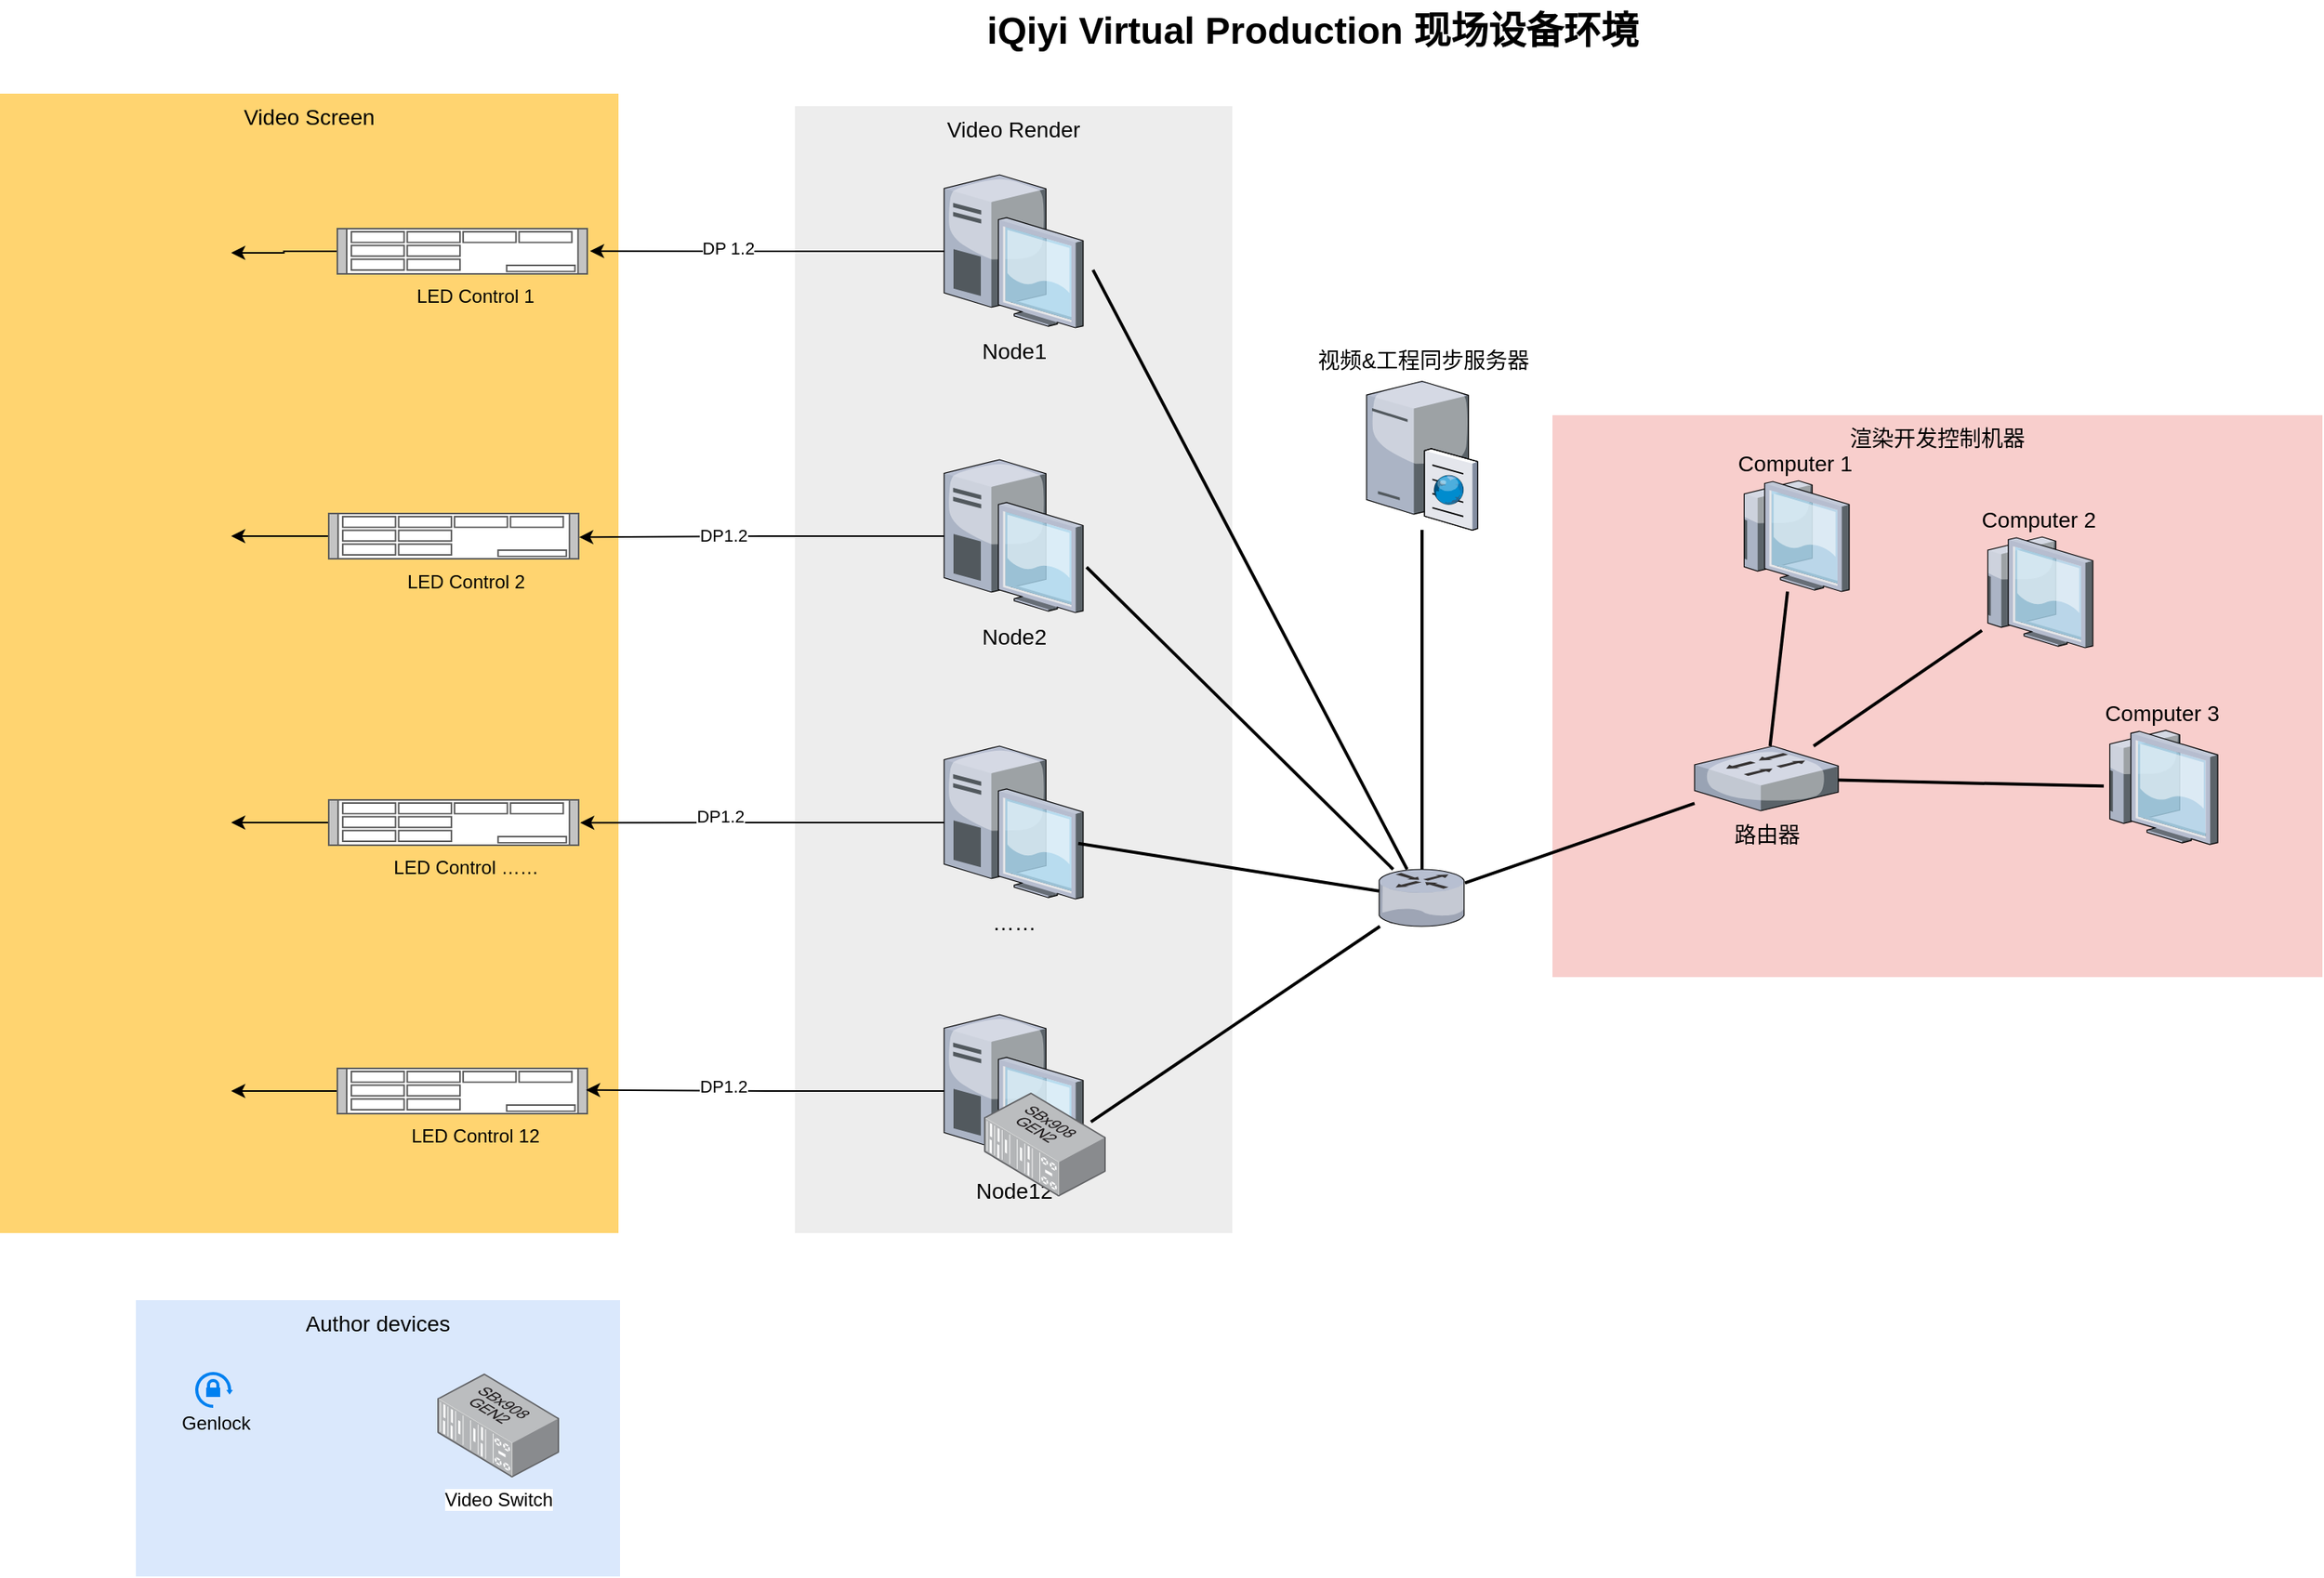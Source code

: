 <mxfile version="22.1.5" type="github">
  <diagram name="Page-1" id="e3a06f82-3646-2815-327d-82caf3d4e204">
    <mxGraphModel dx="2673" dy="1443" grid="1" gridSize="10" guides="1" tooltips="1" connect="1" arrows="1" fold="1" page="1" pageScale="1.5" pageWidth="1169" pageHeight="826" background="none" math="0" shadow="0">
      <root>
        <mxCell id="0" style=";html=1;" />
        <mxCell id="1" style=";html=1;" parent="0" />
        <mxCell id="6a7d8f32e03d9370-61" value="渲染开发控制机器" style="whiteSpace=wrap;html=1;fillColor=#f8cecc;fontSize=14;strokeColor=none;verticalAlign=top;" parent="1" vertex="1">
          <mxGeometry x="1084" y="296" width="493" height="360" as="geometry" />
        </mxCell>
        <mxCell id="6a7d8f32e03d9370-59" value="Video Render" style="whiteSpace=wrap;html=1;fillColor=#EDEDED;fontSize=14;strokeColor=none;verticalAlign=top;" parent="1" vertex="1">
          <mxGeometry x="599" y="98" width="280" height="722" as="geometry" />
        </mxCell>
        <mxCell id="6a7d8f32e03d9370-58" value="Author devices" style="whiteSpace=wrap;html=1;fillColor=#dae8fc;fontSize=14;strokeColor=none;verticalAlign=top;" parent="1" vertex="1">
          <mxGeometry x="177" y="863" width="310" height="177" as="geometry" />
        </mxCell>
        <mxCell id="6a7d8f32e03d9370-57" value="Video Screen" style="whiteSpace=wrap;html=1;fillColor=#FFD470;gradientColor=none;fontSize=14;strokeColor=none;verticalAlign=top;" parent="1" vertex="1">
          <mxGeometry x="90" y="90" width="396" height="730" as="geometry" />
        </mxCell>
        <mxCell id="6a7d8f32e03d9370-3" value="……" style="verticalLabelPosition=bottom;aspect=fixed;html=1;verticalAlign=top;strokeColor=none;shape=mxgraph.citrix.desktop;fillColor=#66B2FF;gradientColor=#0066CC;fontSize=14;" parent="1" vertex="1">
          <mxGeometry x="694.5" y="508.0" width="89" height="98" as="geometry" />
        </mxCell>
        <mxCell id="6a7d8f32e03d9370-4" value="Node2" style="verticalLabelPosition=bottom;aspect=fixed;html=1;verticalAlign=top;strokeColor=none;shape=mxgraph.citrix.desktop;fillColor=#66B2FF;gradientColor=#0066CC;fontSize=14;" parent="1" vertex="1">
          <mxGeometry x="694.5" y="324.5" width="89" height="98" as="geometry" />
        </mxCell>
        <mxCell id="6a7d8f32e03d9370-5" value="Node1" style="verticalLabelPosition=bottom;aspect=fixed;html=1;verticalAlign=top;strokeColor=none;shape=mxgraph.citrix.desktop;fillColor=#66B2FF;gradientColor=#0066CC;fontSize=14;" parent="1" vertex="1">
          <mxGeometry x="694.5" y="142.0" width="89" height="98" as="geometry" />
        </mxCell>
        <mxCell id="6a7d8f32e03d9370-51" style="edgeStyle=none;rounded=0;html=1;startSize=10;endSize=10;jettySize=auto;orthogonalLoop=1;fontSize=14;endArrow=none;endFill=0;strokeWidth=2;" parent="1" source="6a7d8f32e03d9370-13" target="6a7d8f32e03d9370-15" edge="1">
          <mxGeometry relative="1" as="geometry" />
        </mxCell>
        <mxCell id="6a7d8f32e03d9370-52" style="edgeStyle=none;rounded=0;html=1;startSize=10;endSize=10;jettySize=auto;orthogonalLoop=1;fontSize=14;endArrow=none;endFill=0;strokeWidth=2;" parent="1" source="6a7d8f32e03d9370-13" target="6a7d8f32e03d9370-26" edge="1">
          <mxGeometry relative="1" as="geometry" />
        </mxCell>
        <mxCell id="6a7d8f32e03d9370-13" value="" style="verticalLabelPosition=bottom;aspect=fixed;html=1;verticalAlign=top;strokeColor=none;shape=mxgraph.citrix.router;fillColor=#66B2FF;gradientColor=#0066CC;fontSize=14;" parent="1" vertex="1">
          <mxGeometry x="973" y="587" width="55" height="36.5" as="geometry" />
        </mxCell>
        <mxCell id="6a7d8f32e03d9370-15" value="视频&amp;amp;工程同步服务器" style="verticalLabelPosition=top;aspect=fixed;html=1;verticalAlign=bottom;strokeColor=none;shape=mxgraph.citrix.cache_server;fillColor=#66B2FF;gradientColor=#0066CC;fontSize=14;labelPosition=center;align=center;" parent="1" vertex="1">
          <mxGeometry x="965" y="272" width="71" height="97.5" as="geometry" />
        </mxCell>
        <mxCell id="6a7d8f32e03d9370-44" style="edgeStyle=none;rounded=0;html=1;startSize=10;endSize=10;jettySize=auto;orthogonalLoop=1;fontSize=14;endArrow=none;endFill=0;strokeWidth=2;exitX=1.071;exitY=0.622;exitDx=0;exitDy=0;exitPerimeter=0;" parent="1" source="6a7d8f32e03d9370-5" target="6a7d8f32e03d9370-13" edge="1">
          <mxGeometry relative="1" as="geometry">
            <mxPoint x="820.053" y="249" as="sourcePoint" />
          </mxGeometry>
        </mxCell>
        <mxCell id="6a7d8f32e03d9370-45" style="edgeStyle=none;rounded=0;html=1;startSize=10;endSize=10;jettySize=auto;orthogonalLoop=1;fontSize=14;endArrow=none;endFill=0;strokeWidth=2;exitX=1.025;exitY=0.703;exitDx=0;exitDy=0;exitPerimeter=0;" parent="1" source="6a7d8f32e03d9370-4" target="6a7d8f32e03d9370-13" edge="1">
          <mxGeometry relative="1" as="geometry">
            <mxPoint x="840" y="420" as="sourcePoint" />
          </mxGeometry>
        </mxCell>
        <mxCell id="6a7d8f32e03d9370-46" style="edgeStyle=none;rounded=0;html=1;startSize=10;endSize=10;jettySize=auto;orthogonalLoop=1;fontSize=14;endArrow=none;endFill=0;strokeWidth=2;exitX=0.965;exitY=0.637;exitDx=0;exitDy=0;exitPerimeter=0;" parent="1" source="6a7d8f32e03d9370-3" target="6a7d8f32e03d9370-13" edge="1">
          <mxGeometry relative="1" as="geometry">
            <mxPoint x="834" y="544" as="sourcePoint" />
          </mxGeometry>
        </mxCell>
        <mxCell id="6a7d8f32e03d9370-47" style="edgeStyle=none;rounded=0;html=1;startSize=10;endSize=10;jettySize=auto;orthogonalLoop=1;fontSize=14;endArrow=none;endFill=0;strokeWidth=2;exitX=1.056;exitY=0.702;exitDx=0;exitDy=0;exitPerimeter=0;" parent="1" source="PdP1-Zz2ZsPXyc-NsxAn-2" target="6a7d8f32e03d9370-13" edge="1">
          <mxGeometry relative="1" as="geometry">
            <mxPoint x="834" y="678.91" as="sourcePoint" />
          </mxGeometry>
        </mxCell>
        <mxCell id="6a7d8f32e03d9370-53" style="edgeStyle=none;rounded=0;html=1;startSize=10;endSize=10;jettySize=auto;orthogonalLoop=1;fontSize=14;endArrow=none;endFill=0;strokeWidth=2;" parent="1" source="6a7d8f32e03d9370-26" target="6a7d8f32e03d9370-29" edge="1">
          <mxGeometry relative="1" as="geometry" />
        </mxCell>
        <mxCell id="6a7d8f32e03d9370-54" style="edgeStyle=none;rounded=0;html=1;startSize=10;endSize=10;jettySize=auto;orthogonalLoop=1;fontSize=14;endArrow=none;endFill=0;strokeWidth=2;" parent="1" source="6a7d8f32e03d9370-26" target="6a7d8f32e03d9370-28" edge="1">
          <mxGeometry relative="1" as="geometry" />
        </mxCell>
        <mxCell id="6a7d8f32e03d9370-55" style="edgeStyle=none;rounded=0;html=1;startSize=10;endSize=10;jettySize=auto;orthogonalLoop=1;fontSize=14;endArrow=none;endFill=0;strokeWidth=2;" parent="1" source="6a7d8f32e03d9370-26" target="6a7d8f32e03d9370-27" edge="1">
          <mxGeometry relative="1" as="geometry" />
        </mxCell>
        <mxCell id="6a7d8f32e03d9370-26" value="路由器" style="verticalLabelPosition=bottom;aspect=fixed;html=1;verticalAlign=top;strokeColor=none;shape=mxgraph.citrix.switch;fillColor=#66B2FF;gradientColor=#0066CC;fontSize=14;" parent="1" vertex="1">
          <mxGeometry x="1175" y="508" width="92" height="41.5" as="geometry" />
        </mxCell>
        <mxCell id="6a7d8f32e03d9370-27" value="Computer 3" style="verticalLabelPosition=top;aspect=fixed;html=1;verticalAlign=bottom;strokeColor=none;shape=mxgraph.citrix.thin_client;fillColor=#66B2FF;gradientColor=#0066CC;fontSize=14;labelPosition=center;align=center;" parent="1" vertex="1">
          <mxGeometry x="1437" y="498" width="73" height="73" as="geometry" />
        </mxCell>
        <mxCell id="6a7d8f32e03d9370-28" value="Computer 2" style="verticalLabelPosition=top;aspect=fixed;html=1;verticalAlign=bottom;strokeColor=none;shape=mxgraph.citrix.thin_client;fillColor=#66B2FF;gradientColor=#0066CC;fontSize=14;labelPosition=center;align=center;" parent="1" vertex="1">
          <mxGeometry x="1359" y="374" width="71" height="71" as="geometry" />
        </mxCell>
        <mxCell id="6a7d8f32e03d9370-29" value="Computer 1" style="verticalLabelPosition=top;aspect=fixed;html=1;verticalAlign=bottom;strokeColor=none;shape=mxgraph.citrix.thin_client;fillColor=#66B2FF;gradientColor=#0066CC;fontSize=14;labelPosition=center;align=center;" parent="1" vertex="1">
          <mxGeometry x="1203" y="338" width="71" height="71" as="geometry" />
        </mxCell>
        <mxCell id="6a7d8f32e03d9370-62" value="iQiyi&amp;nbsp;Virtual&amp;nbsp;Production 现场设备环境&lt;br&gt;&lt;div style=&quot;font-size: medium; font-weight: 400; text-align: start;&quot; data-hash=&quot;ae6b22343b30d44194883fca83e75c79&quot; data-version=&quot;3.0.0&quot;&gt;&lt;/div&gt;" style="text;strokeColor=none;fillColor=none;html=1;fontSize=24;fontStyle=1;verticalAlign=middle;align=center;" parent="1" vertex="1">
          <mxGeometry x="499" y="30" width="861" height="40" as="geometry" />
        </mxCell>
        <mxCell id="PdP1-Zz2ZsPXyc-NsxAn-2" value="Node12" style="verticalLabelPosition=bottom;aspect=fixed;html=1;verticalAlign=top;strokeColor=none;shape=mxgraph.citrix.desktop;fillColor=#66B2FF;gradientColor=#0066CC;fontSize=14;" vertex="1" parent="1">
          <mxGeometry x="694.5" y="680" width="89" height="98" as="geometry" />
        </mxCell>
        <mxCell id="PdP1-Zz2ZsPXyc-NsxAn-25" style="edgeStyle=orthogonalEdgeStyle;rounded=0;orthogonalLoop=1;jettySize=auto;html=1;entryX=1;entryY=0.5;entryDx=0;entryDy=0;" edge="1" parent="1" source="PdP1-Zz2ZsPXyc-NsxAn-4" target="PdP1-Zz2ZsPXyc-NsxAn-24">
          <mxGeometry relative="1" as="geometry" />
        </mxCell>
        <mxCell id="PdP1-Zz2ZsPXyc-NsxAn-4" value="LED Control 1" style="shape=mxgraph.rack.ibm.ibm_x3630_m4;html=1;labelPosition=center;align=center;spacingLeft=15;dashed=0;shadow=0;fillColor=#ffffff;verticalLabelPosition=bottom;verticalAlign=top;" vertex="1" parent="1">
          <mxGeometry x="305.5" y="176" width="161" height="30" as="geometry" />
        </mxCell>
        <mxCell id="PdP1-Zz2ZsPXyc-NsxAn-31" style="edgeStyle=orthogonalEdgeStyle;rounded=0;orthogonalLoop=1;jettySize=auto;html=1;entryX=1;entryY=0.5;entryDx=0;entryDy=0;" edge="1" parent="1" source="PdP1-Zz2ZsPXyc-NsxAn-6" target="PdP1-Zz2ZsPXyc-NsxAn-26">
          <mxGeometry relative="1" as="geometry" />
        </mxCell>
        <mxCell id="PdP1-Zz2ZsPXyc-NsxAn-6" value="LED Control 2" style="shape=mxgraph.rack.ibm.ibm_x3630_m4;html=1;labelPosition=center;align=center;spacingLeft=15;dashed=0;shadow=0;fillColor=#ffffff;verticalLabelPosition=bottom;verticalAlign=top;" vertex="1" parent="1">
          <mxGeometry x="300" y="358.5" width="161" height="30" as="geometry" />
        </mxCell>
        <mxCell id="PdP1-Zz2ZsPXyc-NsxAn-30" style="edgeStyle=orthogonalEdgeStyle;rounded=0;orthogonalLoop=1;jettySize=auto;html=1;entryX=1;entryY=0.5;entryDx=0;entryDy=0;" edge="1" parent="1" source="PdP1-Zz2ZsPXyc-NsxAn-7" target="PdP1-Zz2ZsPXyc-NsxAn-27">
          <mxGeometry relative="1" as="geometry" />
        </mxCell>
        <mxCell id="PdP1-Zz2ZsPXyc-NsxAn-7" value="LED Control ……" style="shape=mxgraph.rack.ibm.ibm_x3630_m4;html=1;labelPosition=center;align=center;spacingLeft=15;dashed=0;shadow=0;fillColor=#ffffff;verticalLabelPosition=bottom;verticalAlign=top;" vertex="1" parent="1">
          <mxGeometry x="300" y="542" width="161" height="30" as="geometry" />
        </mxCell>
        <mxCell id="PdP1-Zz2ZsPXyc-NsxAn-32" style="edgeStyle=orthogonalEdgeStyle;rounded=0;orthogonalLoop=1;jettySize=auto;html=1;entryX=1;entryY=0.5;entryDx=0;entryDy=0;" edge="1" parent="1" source="PdP1-Zz2ZsPXyc-NsxAn-8" target="PdP1-Zz2ZsPXyc-NsxAn-28">
          <mxGeometry relative="1" as="geometry" />
        </mxCell>
        <mxCell id="PdP1-Zz2ZsPXyc-NsxAn-8" value="LED Control 12" style="shape=mxgraph.rack.ibm.ibm_x3630_m4;html=1;labelPosition=center;align=center;spacingLeft=15;dashed=0;shadow=0;fillColor=#ffffff;verticalLabelPosition=bottom;verticalAlign=top;" vertex="1" parent="1">
          <mxGeometry x="305.5" y="714" width="161" height="30" as="geometry" />
        </mxCell>
        <mxCell id="PdP1-Zz2ZsPXyc-NsxAn-9" style="edgeStyle=orthogonalEdgeStyle;rounded=0;orthogonalLoop=1;jettySize=auto;html=1;exitX=0.5;exitY=1;exitDx=0;exitDy=0;" edge="1" parent="1" source="6a7d8f32e03d9370-59" target="6a7d8f32e03d9370-59">
          <mxGeometry relative="1" as="geometry" />
        </mxCell>
        <mxCell id="PdP1-Zz2ZsPXyc-NsxAn-12" style="edgeStyle=orthogonalEdgeStyle;rounded=0;orthogonalLoop=1;jettySize=auto;html=1;entryX=1.008;entryY=0.496;entryDx=0;entryDy=0;entryPerimeter=0;" edge="1" parent="1" source="6a7d8f32e03d9370-5" target="PdP1-Zz2ZsPXyc-NsxAn-4">
          <mxGeometry relative="1" as="geometry" />
        </mxCell>
        <mxCell id="PdP1-Zz2ZsPXyc-NsxAn-13" value="DP 1.2" style="edgeLabel;html=1;align=center;verticalAlign=middle;resizable=0;points=[];" vertex="1" connectable="0" parent="PdP1-Zz2ZsPXyc-NsxAn-12">
          <mxGeometry x="0.22" y="-2" relative="1" as="geometry">
            <mxPoint as="offset" />
          </mxGeometry>
        </mxCell>
        <mxCell id="PdP1-Zz2ZsPXyc-NsxAn-14" style="edgeStyle=orthogonalEdgeStyle;rounded=0;orthogonalLoop=1;jettySize=auto;html=1;entryX=0.999;entryY=0.522;entryDx=0;entryDy=0;entryPerimeter=0;" edge="1" parent="1" source="6a7d8f32e03d9370-4" target="PdP1-Zz2ZsPXyc-NsxAn-6">
          <mxGeometry relative="1" as="geometry" />
        </mxCell>
        <mxCell id="PdP1-Zz2ZsPXyc-NsxAn-17" value="DP1.2" style="edgeLabel;html=1;align=center;verticalAlign=middle;resizable=0;points=[];" vertex="1" connectable="0" parent="PdP1-Zz2ZsPXyc-NsxAn-14">
          <mxGeometry x="0.22" y="-1" relative="1" as="geometry">
            <mxPoint x="1" as="offset" />
          </mxGeometry>
        </mxCell>
        <mxCell id="PdP1-Zz2ZsPXyc-NsxAn-15" style="edgeStyle=orthogonalEdgeStyle;rounded=0;orthogonalLoop=1;jettySize=auto;html=1;entryX=1.003;entryY=0.503;entryDx=0;entryDy=0;entryPerimeter=0;" edge="1" parent="1" source="6a7d8f32e03d9370-3" target="PdP1-Zz2ZsPXyc-NsxAn-7">
          <mxGeometry relative="1" as="geometry" />
        </mxCell>
        <mxCell id="PdP1-Zz2ZsPXyc-NsxAn-18" value="DP1.2" style="edgeLabel;html=1;align=center;verticalAlign=middle;resizable=0;points=[];" vertex="1" connectable="0" parent="PdP1-Zz2ZsPXyc-NsxAn-15">
          <mxGeometry x="0.221" y="-4" relative="1" as="geometry">
            <mxPoint x="-1" as="offset" />
          </mxGeometry>
        </mxCell>
        <mxCell id="PdP1-Zz2ZsPXyc-NsxAn-16" style="edgeStyle=orthogonalEdgeStyle;rounded=0;orthogonalLoop=1;jettySize=auto;html=1;entryX=0.992;entryY=0.479;entryDx=0;entryDy=0;entryPerimeter=0;" edge="1" parent="1" source="PdP1-Zz2ZsPXyc-NsxAn-2" target="PdP1-Zz2ZsPXyc-NsxAn-8">
          <mxGeometry relative="1" as="geometry" />
        </mxCell>
        <mxCell id="PdP1-Zz2ZsPXyc-NsxAn-19" value="DP1.2" style="edgeLabel;html=1;align=center;verticalAlign=middle;resizable=0;points=[];" vertex="1" connectable="0" parent="PdP1-Zz2ZsPXyc-NsxAn-16">
          <mxGeometry x="0.235" y="-3" relative="1" as="geometry">
            <mxPoint as="offset" />
          </mxGeometry>
        </mxCell>
        <mxCell id="PdP1-Zz2ZsPXyc-NsxAn-24" value="" style="shape=image;html=1;verticalAlign=top;verticalLabelPosition=bottom;labelBackgroundColor=#ffffff;imageAspect=0;aspect=fixed;image=https://cdn4.iconfinder.com/data/icons/48-bubbles/48/24.TV-128.png" vertex="1" parent="1">
          <mxGeometry x="110" y="128" width="128" height="128" as="geometry" />
        </mxCell>
        <mxCell id="PdP1-Zz2ZsPXyc-NsxAn-26" value="" style="shape=image;html=1;verticalAlign=top;verticalLabelPosition=bottom;labelBackgroundColor=#ffffff;imageAspect=0;aspect=fixed;image=https://cdn4.iconfinder.com/data/icons/48-bubbles/48/24.TV-128.png" vertex="1" parent="1">
          <mxGeometry x="110" y="309.5" width="128" height="128" as="geometry" />
        </mxCell>
        <mxCell id="PdP1-Zz2ZsPXyc-NsxAn-27" value="" style="shape=image;html=1;verticalAlign=top;verticalLabelPosition=bottom;labelBackgroundColor=#ffffff;imageAspect=0;aspect=fixed;image=https://cdn4.iconfinder.com/data/icons/48-bubbles/48/24.TV-128.png" vertex="1" parent="1">
          <mxGeometry x="110" y="493" width="128" height="128" as="geometry" />
        </mxCell>
        <mxCell id="PdP1-Zz2ZsPXyc-NsxAn-28" value="" style="shape=image;html=1;verticalAlign=top;verticalLabelPosition=bottom;labelBackgroundColor=#ffffff;imageAspect=0;aspect=fixed;image=https://cdn4.iconfinder.com/data/icons/48-bubbles/48/24.TV-128.png" vertex="1" parent="1">
          <mxGeometry x="110" y="665" width="128" height="128" as="geometry" />
        </mxCell>
        <mxCell id="PdP1-Zz2ZsPXyc-NsxAn-33" value="Genlock" style="html=1;verticalLabelPosition=bottom;strokeWidth=2;strokeColor=#0080F0;fillColor=strokeColor;shadow=0;dashed=0;shape=mxgraph.ios7.icons.orientation_lock;pointerEvents=1" vertex="1" parent="1">
          <mxGeometry x="216" y="910" width="23.1" height="21" as="geometry" />
        </mxCell>
        <mxCell id="PdP1-Zz2ZsPXyc-NsxAn-35" value="" style="image;points=[];aspect=fixed;html=1;align=center;shadow=0;dashed=0;image=img/lib/allied_telesis/switch/Modular_Switch_SXx908GEN2.svg;" vertex="1" parent="1">
          <mxGeometry x="720" y="730" width="78" height="66.6" as="geometry" />
        </mxCell>
        <mxCell id="PdP1-Zz2ZsPXyc-NsxAn-36" value="Video Switch" style="image;points=[];aspect=fixed;html=1;align=center;shadow=0;dashed=0;image=img/lib/allied_telesis/switch/Modular_Switch_SXx908GEN2.svg;" vertex="1" parent="1">
          <mxGeometry x="370" y="910" width="78" height="66.6" as="geometry" />
        </mxCell>
      </root>
    </mxGraphModel>
  </diagram>
</mxfile>
